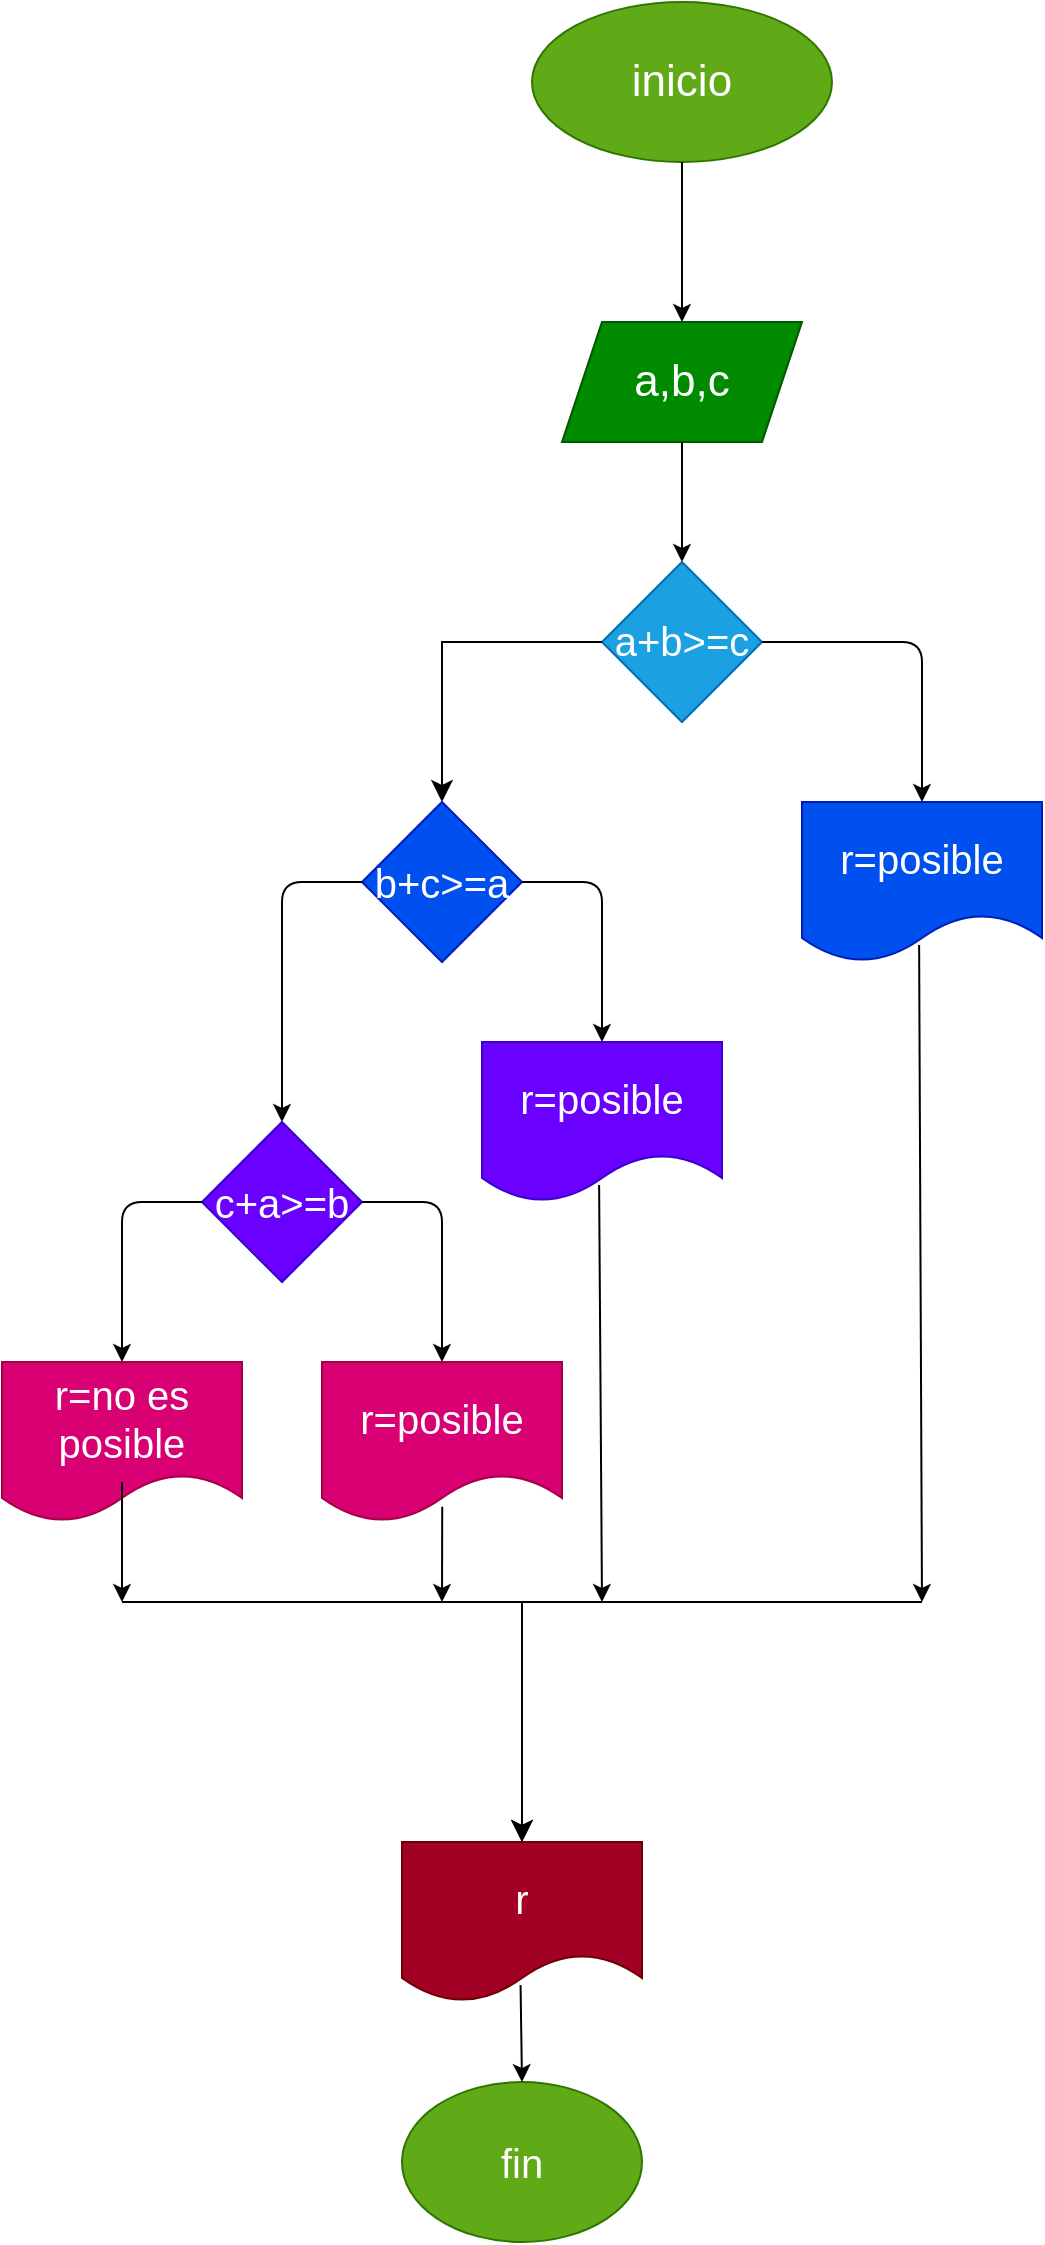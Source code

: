 <mxfile>
    <diagram id="zQMPRk99kHsmmmcTdsmr" name="Página-1">
        <mxGraphModel dx="1227" dy="213" grid="1" gridSize="10" guides="1" tooltips="1" connect="1" arrows="1" fold="1" page="1" pageScale="1" pageWidth="827" pageHeight="1169" math="0" shadow="0">
            <root>
                <mxCell id="0"/>
                <mxCell id="1" parent="0"/>
                <mxCell id="2" value="&lt;font style=&quot;font-size: 22px;&quot;&gt;inicio&lt;/font&gt;" style="ellipse;whiteSpace=wrap;html=1;fillColor=#60a917;fontColor=#ffffff;strokeColor=#2D7600;" vertex="1" parent="1">
                    <mxGeometry x="125" y="80" width="150" height="80" as="geometry"/>
                </mxCell>
                <mxCell id="3" value="" style="edgeStyle=none;orthogonalLoop=1;jettySize=auto;html=1;fontSize=22;exitX=0.5;exitY=1;exitDx=0;exitDy=0;entryX=0.5;entryY=0;entryDx=0;entryDy=0;" edge="1" parent="1" source="2" target="4">
                    <mxGeometry width="100" relative="1" as="geometry">
                        <mxPoint x="180" y="430" as="sourcePoint"/>
                        <mxPoint x="200" y="240" as="targetPoint"/>
                        <Array as="points"/>
                    </mxGeometry>
                </mxCell>
                <mxCell id="4" value="a,b,c" style="shape=parallelogram;perimeter=parallelogramPerimeter;whiteSpace=wrap;html=1;fixedSize=1;fontSize=22;fillColor=#008a00;fontColor=#ffffff;strokeColor=#005700;" vertex="1" parent="1">
                    <mxGeometry x="140" y="240" width="120" height="60" as="geometry"/>
                </mxCell>
                <mxCell id="5" value="" style="edgeStyle=none;orthogonalLoop=1;jettySize=auto;html=1;fontSize=22;exitX=0.5;exitY=1;exitDx=0;exitDy=0;entryX=0.5;entryY=0;entryDx=0;entryDy=0;" edge="1" parent="1" source="4" target="6">
                    <mxGeometry width="100" relative="1" as="geometry">
                        <mxPoint x="40" y="490" as="sourcePoint"/>
                        <mxPoint x="200" y="360" as="targetPoint"/>
                        <Array as="points"/>
                    </mxGeometry>
                </mxCell>
                <mxCell id="6" value="&lt;font style=&quot;font-size: 20px;&quot;&gt;a+b&amp;gt;=c&lt;/font&gt;" style="rhombus;whiteSpace=wrap;html=1;fontSize=22;fillColor=#1ba1e2;fontColor=#ffffff;strokeColor=#006EAF;" vertex="1" parent="1">
                    <mxGeometry x="160" y="360" width="80" height="80" as="geometry"/>
                </mxCell>
                <mxCell id="7" value="" style="edgeStyle=none;orthogonalLoop=1;jettySize=auto;html=1;fontSize=20;exitX=1;exitY=0.5;exitDx=0;exitDy=0;entryX=0.5;entryY=0;entryDx=0;entryDy=0;" edge="1" parent="1" source="6" target="8">
                    <mxGeometry width="100" relative="1" as="geometry">
                        <mxPoint x="220" y="410" as="sourcePoint"/>
                        <mxPoint x="280" y="440" as="targetPoint"/>
                        <Array as="points">
                            <mxPoint x="320" y="400"/>
                        </Array>
                    </mxGeometry>
                </mxCell>
                <mxCell id="8" value="r=posible" style="shape=document;whiteSpace=wrap;html=1;boundedLbl=1;fontSize=20;fillColor=#0050ef;fontColor=#ffffff;strokeColor=#001DBC;" vertex="1" parent="1">
                    <mxGeometry x="260" y="480" width="120" height="80" as="geometry"/>
                </mxCell>
                <mxCell id="9" value="" style="edgeStyle=segmentEdgeStyle;endArrow=classic;html=1;curved=0;rounded=0;endSize=8;startSize=8;sourcePerimeterSpacing=0;targetPerimeterSpacing=0;fontSize=20;exitX=0;exitY=0.5;exitDx=0;exitDy=0;entryX=0.5;entryY=0;entryDx=0;entryDy=0;" edge="1" parent="1" source="6" target="10">
                    <mxGeometry width="100" relative="1" as="geometry">
                        <mxPoint x="-10" y="640" as="sourcePoint"/>
                        <mxPoint x="80" y="470" as="targetPoint"/>
                        <Array as="points">
                            <mxPoint x="80" y="400"/>
                        </Array>
                    </mxGeometry>
                </mxCell>
                <mxCell id="10" value="b+c&amp;gt;=a" style="rhombus;whiteSpace=wrap;html=1;fontSize=20;fillColor=#0050ef;fontColor=#ffffff;strokeColor=#001DBC;" vertex="1" parent="1">
                    <mxGeometry x="40" y="480" width="80" height="80" as="geometry"/>
                </mxCell>
                <mxCell id="11" value="" style="edgeStyle=none;orthogonalLoop=1;jettySize=auto;html=1;fontSize=20;exitX=1;exitY=0.5;exitDx=0;exitDy=0;entryX=0.5;entryY=0;entryDx=0;entryDy=0;" edge="1" parent="1" source="10" target="12">
                    <mxGeometry width="100" relative="1" as="geometry">
                        <mxPoint x="60" y="660" as="sourcePoint"/>
                        <mxPoint x="160" y="600" as="targetPoint"/>
                        <Array as="points">
                            <mxPoint x="160" y="520"/>
                        </Array>
                    </mxGeometry>
                </mxCell>
                <mxCell id="12" value="r=posible" style="shape=document;whiteSpace=wrap;html=1;boundedLbl=1;fontSize=20;fillColor=#6a00ff;fontColor=#ffffff;strokeColor=#3700CC;" vertex="1" parent="1">
                    <mxGeometry x="100" y="600" width="120" height="80" as="geometry"/>
                </mxCell>
                <mxCell id="13" value="" style="edgeStyle=none;orthogonalLoop=1;jettySize=auto;html=1;fontSize=20;exitX=0;exitY=0.5;exitDx=0;exitDy=0;entryX=0.5;entryY=0;entryDx=0;entryDy=0;" edge="1" parent="1" source="10" target="14">
                    <mxGeometry width="100" relative="1" as="geometry">
                        <mxPoint x="-100" y="400" as="sourcePoint"/>
                        <mxPoint y="600" as="targetPoint"/>
                        <Array as="points">
                            <mxPoint y="520"/>
                        </Array>
                    </mxGeometry>
                </mxCell>
                <mxCell id="14" value="c+a&amp;gt;=b" style="rhombus;whiteSpace=wrap;html=1;fontSize=20;fillColor=#6a00ff;fontColor=#ffffff;strokeColor=#3700CC;" vertex="1" parent="1">
                    <mxGeometry x="-40" y="640" width="80" height="80" as="geometry"/>
                </mxCell>
                <mxCell id="15" value="" style="edgeStyle=none;orthogonalLoop=1;jettySize=auto;html=1;fontSize=20;exitX=1;exitY=0.5;exitDx=0;exitDy=0;entryX=0.5;entryY=0;entryDx=0;entryDy=0;" edge="1" parent="1" source="14" target="16">
                    <mxGeometry width="100" relative="1" as="geometry">
                        <mxPoint x="-60" y="750" as="sourcePoint"/>
                        <mxPoint x="80" y="760" as="targetPoint"/>
                        <Array as="points">
                            <mxPoint x="80" y="680"/>
                        </Array>
                    </mxGeometry>
                </mxCell>
                <mxCell id="16" value="r=posible" style="shape=document;whiteSpace=wrap;html=1;boundedLbl=1;fontSize=20;fillColor=#d80073;fontColor=#ffffff;strokeColor=#A50040;" vertex="1" parent="1">
                    <mxGeometry x="20" y="760" width="120" height="80" as="geometry"/>
                </mxCell>
                <mxCell id="17" value="" style="edgeStyle=none;orthogonalLoop=1;jettySize=auto;html=1;fontSize=20;exitX=0;exitY=0.5;exitDx=0;exitDy=0;entryX=0.5;entryY=0;entryDx=0;entryDy=0;" edge="1" parent="1" source="14" target="18">
                    <mxGeometry width="100" relative="1" as="geometry">
                        <mxPoint x="-230" y="820" as="sourcePoint"/>
                        <mxPoint x="-80" y="760" as="targetPoint"/>
                        <Array as="points">
                            <mxPoint x="-80" y="680"/>
                        </Array>
                    </mxGeometry>
                </mxCell>
                <mxCell id="18" value="r=no es posible" style="shape=document;whiteSpace=wrap;html=1;boundedLbl=1;fontSize=20;fillColor=#d80073;fontColor=#ffffff;strokeColor=#A50040;" vertex="1" parent="1">
                    <mxGeometry x="-140" y="760" width="120" height="80" as="geometry"/>
                </mxCell>
                <mxCell id="20" value="" style="edgeStyle=none;orthogonalLoop=1;jettySize=auto;html=1;fontSize=20;" edge="1" parent="1">
                    <mxGeometry width="100" relative="1" as="geometry">
                        <mxPoint x="-80" y="820" as="sourcePoint"/>
                        <mxPoint x="-80" y="880" as="targetPoint"/>
                        <Array as="points"/>
                    </mxGeometry>
                </mxCell>
                <mxCell id="21" value="" style="edgeStyle=none;orthogonalLoop=1;jettySize=auto;html=1;fontSize=20;exitX=0.501;exitY=0.904;exitDx=0;exitDy=0;exitPerimeter=0;" edge="1" parent="1" source="16">
                    <mxGeometry width="100" relative="1" as="geometry">
                        <mxPoint x="-20" y="1000" as="sourcePoint"/>
                        <mxPoint x="80" y="880" as="targetPoint"/>
                        <Array as="points"/>
                    </mxGeometry>
                </mxCell>
                <mxCell id="23" value="" style="edgeStyle=none;orthogonalLoop=1;jettySize=auto;html=1;fontSize=20;exitX=0.488;exitY=0.894;exitDx=0;exitDy=0;exitPerimeter=0;" edge="1" parent="1" source="12">
                    <mxGeometry width="100" relative="1" as="geometry">
                        <mxPoint x="140" y="800" as="sourcePoint"/>
                        <mxPoint x="160" y="880" as="targetPoint"/>
                        <Array as="points"/>
                    </mxGeometry>
                </mxCell>
                <mxCell id="24" value="" style="edgeStyle=none;orthogonalLoop=1;jettySize=auto;html=1;fontSize=20;exitX=0.488;exitY=0.894;exitDx=0;exitDy=0;exitPerimeter=0;" edge="1" parent="1" source="8">
                    <mxGeometry width="100" relative="1" as="geometry">
                        <mxPoint x="270" y="630" as="sourcePoint"/>
                        <mxPoint x="320" y="880" as="targetPoint"/>
                        <Array as="points"/>
                    </mxGeometry>
                </mxCell>
                <mxCell id="25" value="" style="edgeStyle=segmentEdgeStyle;endArrow=classic;html=1;curved=0;rounded=0;endSize=8;startSize=8;sourcePerimeterSpacing=0;targetPerimeterSpacing=0;fontSize=20;entryX=0.5;entryY=0;entryDx=0;entryDy=0;" edge="1" parent="1" target="27">
                    <mxGeometry width="100" relative="1" as="geometry">
                        <mxPoint x="320" y="880" as="sourcePoint"/>
                        <mxPoint x="120" y="1000" as="targetPoint"/>
                        <Array as="points">
                            <mxPoint x="120" y="880"/>
                        </Array>
                    </mxGeometry>
                </mxCell>
                <mxCell id="26" value="" style="edgeStyle=segmentEdgeStyle;endArrow=classic;html=1;curved=0;rounded=0;endSize=8;startSize=8;sourcePerimeterSpacing=0;targetPerimeterSpacing=0;fontSize=20;entryX=0.5;entryY=0;entryDx=0;entryDy=0;" edge="1" parent="1" target="27">
                    <mxGeometry width="100" relative="1" as="geometry">
                        <mxPoint x="-80" y="880" as="sourcePoint"/>
                        <mxPoint x="120" y="1000" as="targetPoint"/>
                        <Array as="points">
                            <mxPoint x="120" y="880"/>
                        </Array>
                    </mxGeometry>
                </mxCell>
                <mxCell id="27" value="r" style="shape=document;whiteSpace=wrap;html=1;boundedLbl=1;fontSize=20;fillColor=#a20025;fontColor=#ffffff;strokeColor=#6F0000;" vertex="1" parent="1">
                    <mxGeometry x="60" y="1000" width="120" height="80" as="geometry"/>
                </mxCell>
                <mxCell id="28" value="fin" style="ellipse;whiteSpace=wrap;html=1;fontSize=20;fillColor=#60a917;fontColor=#ffffff;strokeColor=#2D7600;" vertex="1" parent="1">
                    <mxGeometry x="60" y="1120" width="120" height="80" as="geometry"/>
                </mxCell>
                <mxCell id="29" value="" style="edgeStyle=none;orthogonalLoop=1;jettySize=auto;html=1;fontSize=20;exitX=0.494;exitY=0.894;exitDx=0;exitDy=0;exitPerimeter=0;entryX=0.5;entryY=0;entryDx=0;entryDy=0;" edge="1" parent="1" source="27" target="28">
                    <mxGeometry width="100" relative="1" as="geometry">
                        <mxPoint x="170" y="1130" as="sourcePoint"/>
                        <mxPoint x="270" y="1130" as="targetPoint"/>
                        <Array as="points"/>
                    </mxGeometry>
                </mxCell>
            </root>
        </mxGraphModel>
    </diagram>
</mxfile>
